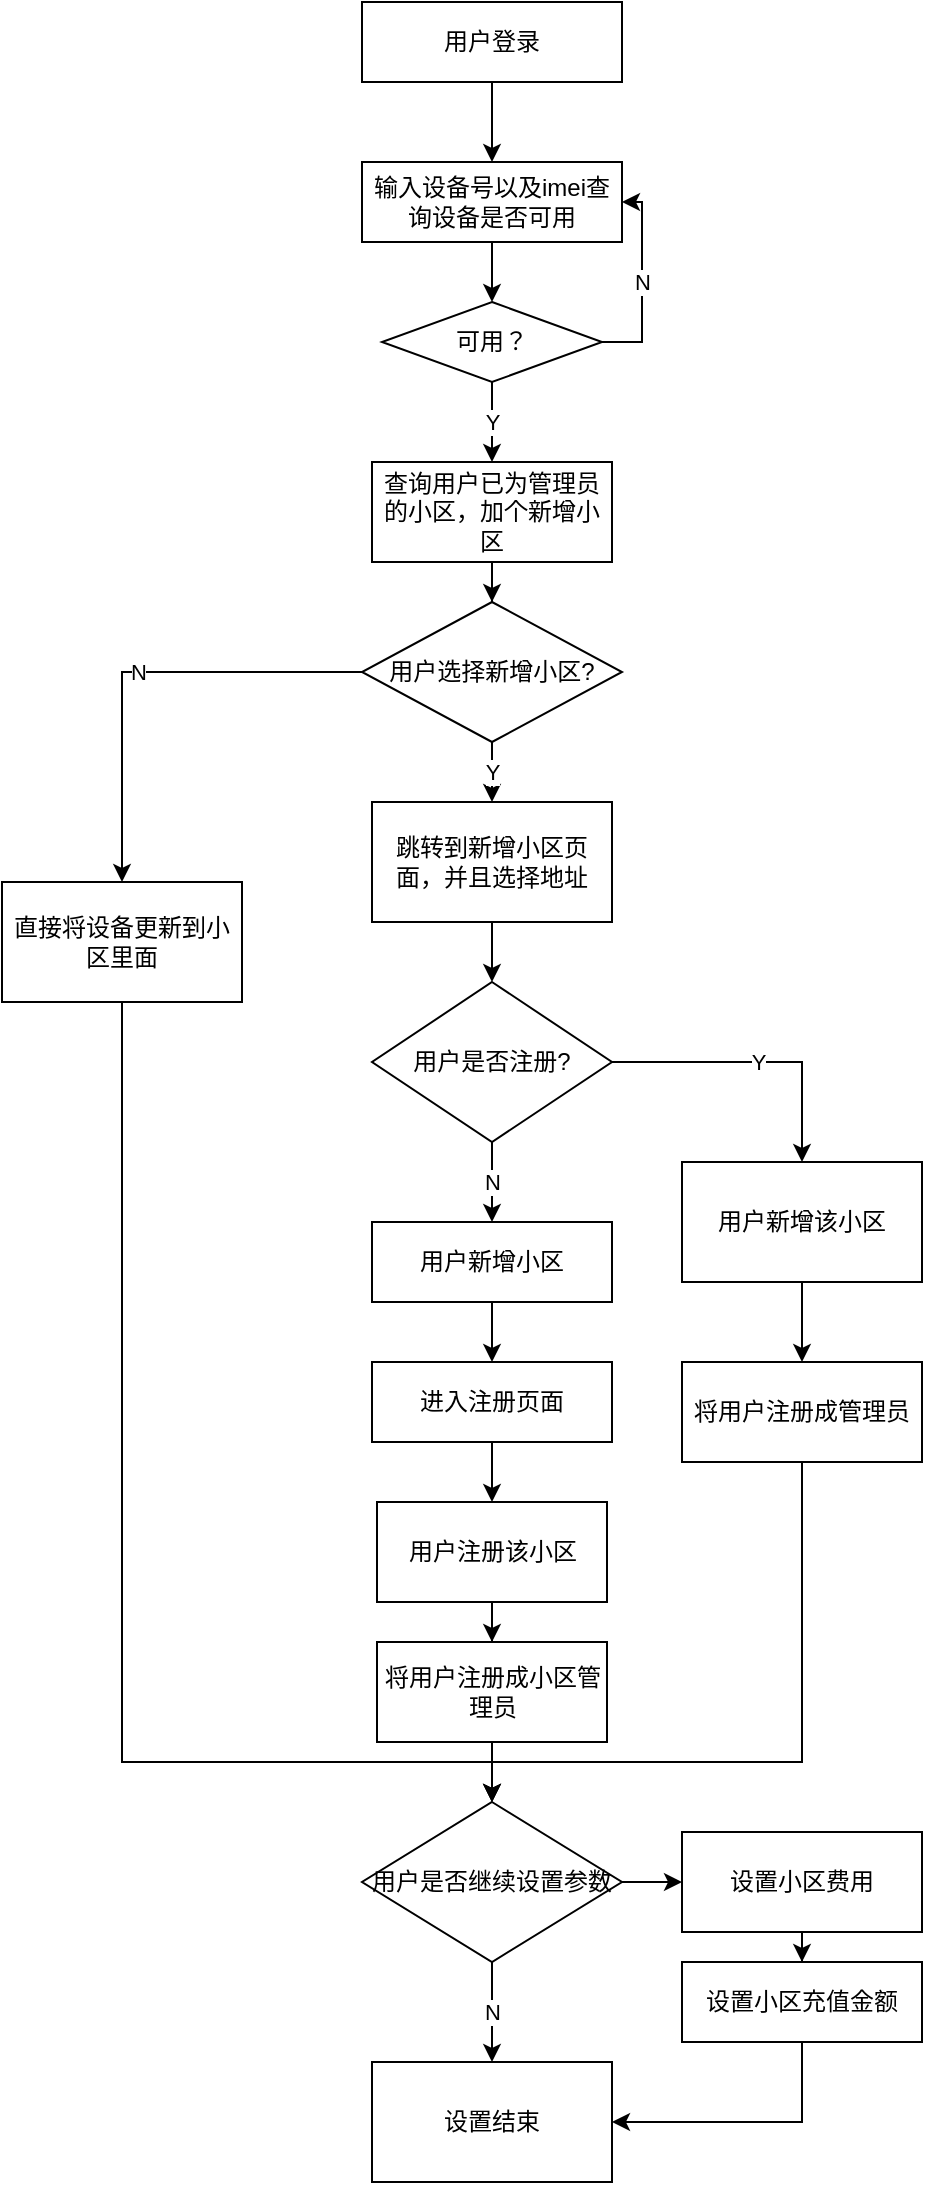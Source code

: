 <mxfile version="16.2.4" type="github">
  <diagram id="C5RBs43oDa-KdzZeNtuy" name="Page-1">
    <mxGraphModel dx="2249" dy="762" grid="1" gridSize="10" guides="1" tooltips="1" connect="1" arrows="1" fold="1" page="1" pageScale="1" pageWidth="827" pageHeight="1169" math="0" shadow="0">
      <root>
        <mxCell id="WIyWlLk6GJQsqaUBKTNV-0" />
        <mxCell id="WIyWlLk6GJQsqaUBKTNV-1" parent="WIyWlLk6GJQsqaUBKTNV-0" />
        <mxCell id="2KQM9kLEEywD0Do3GWEx-4" value="" style="edgeStyle=orthogonalEdgeStyle;rounded=0;orthogonalLoop=1;jettySize=auto;html=1;" edge="1" parent="WIyWlLk6GJQsqaUBKTNV-1" source="2KQM9kLEEywD0Do3GWEx-0" target="2KQM9kLEEywD0Do3GWEx-3">
          <mxGeometry relative="1" as="geometry" />
        </mxCell>
        <mxCell id="2KQM9kLEEywD0Do3GWEx-0" value="输入设备号以及imei查询设备是否可用" style="rounded=0;whiteSpace=wrap;html=1;" vertex="1" parent="WIyWlLk6GJQsqaUBKTNV-1">
          <mxGeometry x="120" y="120" width="130" height="40" as="geometry" />
        </mxCell>
        <mxCell id="2KQM9kLEEywD0Do3GWEx-2" style="edgeStyle=orthogonalEdgeStyle;rounded=0;orthogonalLoop=1;jettySize=auto;html=1;exitX=0.5;exitY=1;exitDx=0;exitDy=0;entryX=0.5;entryY=0;entryDx=0;entryDy=0;" edge="1" parent="WIyWlLk6GJQsqaUBKTNV-1" source="2KQM9kLEEywD0Do3GWEx-1" target="2KQM9kLEEywD0Do3GWEx-0">
          <mxGeometry relative="1" as="geometry" />
        </mxCell>
        <mxCell id="2KQM9kLEEywD0Do3GWEx-1" value="用户登录" style="rounded=0;whiteSpace=wrap;html=1;" vertex="1" parent="WIyWlLk6GJQsqaUBKTNV-1">
          <mxGeometry x="120" y="40" width="130" height="40" as="geometry" />
        </mxCell>
        <mxCell id="2KQM9kLEEywD0Do3GWEx-5" value="N" style="edgeStyle=orthogonalEdgeStyle;rounded=0;orthogonalLoop=1;jettySize=auto;html=1;exitX=1;exitY=0.5;exitDx=0;exitDy=0;entryX=1;entryY=0.5;entryDx=0;entryDy=0;" edge="1" parent="WIyWlLk6GJQsqaUBKTNV-1" source="2KQM9kLEEywD0Do3GWEx-3" target="2KQM9kLEEywD0Do3GWEx-0">
          <mxGeometry relative="1" as="geometry" />
        </mxCell>
        <mxCell id="2KQM9kLEEywD0Do3GWEx-9" value="Y" style="edgeStyle=orthogonalEdgeStyle;rounded=0;orthogonalLoop=1;jettySize=auto;html=1;exitX=0.5;exitY=1;exitDx=0;exitDy=0;entryX=0.5;entryY=0;entryDx=0;entryDy=0;" edge="1" parent="WIyWlLk6GJQsqaUBKTNV-1" source="2KQM9kLEEywD0Do3GWEx-3" target="2KQM9kLEEywD0Do3GWEx-6">
          <mxGeometry relative="1" as="geometry" />
        </mxCell>
        <mxCell id="2KQM9kLEEywD0Do3GWEx-3" value="可用？" style="rhombus;whiteSpace=wrap;html=1;rounded=0;" vertex="1" parent="WIyWlLk6GJQsqaUBKTNV-1">
          <mxGeometry x="130" y="190" width="110" height="40" as="geometry" />
        </mxCell>
        <mxCell id="2KQM9kLEEywD0Do3GWEx-11" value="" style="edgeStyle=orthogonalEdgeStyle;rounded=0;orthogonalLoop=1;jettySize=auto;html=1;" edge="1" parent="WIyWlLk6GJQsqaUBKTNV-1" source="2KQM9kLEEywD0Do3GWEx-6" target="2KQM9kLEEywD0Do3GWEx-10">
          <mxGeometry relative="1" as="geometry" />
        </mxCell>
        <mxCell id="2KQM9kLEEywD0Do3GWEx-6" value="查询用户已为管理员的小区，加个新增小区" style="rounded=0;whiteSpace=wrap;html=1;" vertex="1" parent="WIyWlLk6GJQsqaUBKTNV-1">
          <mxGeometry x="125" y="270" width="120" height="50" as="geometry" />
        </mxCell>
        <mxCell id="2KQM9kLEEywD0Do3GWEx-13" value="Y" style="edgeStyle=orthogonalEdgeStyle;rounded=0;orthogonalLoop=1;jettySize=auto;html=1;" edge="1" parent="WIyWlLk6GJQsqaUBKTNV-1" source="2KQM9kLEEywD0Do3GWEx-10" target="2KQM9kLEEywD0Do3GWEx-12">
          <mxGeometry relative="1" as="geometry" />
        </mxCell>
        <mxCell id="2KQM9kLEEywD0Do3GWEx-15" value="N" style="edgeStyle=orthogonalEdgeStyle;rounded=0;orthogonalLoop=1;jettySize=auto;html=1;" edge="1" parent="WIyWlLk6GJQsqaUBKTNV-1" source="2KQM9kLEEywD0Do3GWEx-10" target="2KQM9kLEEywD0Do3GWEx-14">
          <mxGeometry relative="1" as="geometry" />
        </mxCell>
        <mxCell id="2KQM9kLEEywD0Do3GWEx-10" value="用户选择新增小区?" style="rhombus;whiteSpace=wrap;html=1;rounded=0;" vertex="1" parent="WIyWlLk6GJQsqaUBKTNV-1">
          <mxGeometry x="120" y="340" width="130" height="70" as="geometry" />
        </mxCell>
        <mxCell id="2KQM9kLEEywD0Do3GWEx-19" value="" style="edgeStyle=orthogonalEdgeStyle;rounded=0;orthogonalLoop=1;jettySize=auto;html=1;" edge="1" parent="WIyWlLk6GJQsqaUBKTNV-1" source="2KQM9kLEEywD0Do3GWEx-12" target="2KQM9kLEEywD0Do3GWEx-18">
          <mxGeometry relative="1" as="geometry" />
        </mxCell>
        <mxCell id="2KQM9kLEEywD0Do3GWEx-12" value="跳转到新增小区页面，并且选择地址" style="whiteSpace=wrap;html=1;rounded=0;" vertex="1" parent="WIyWlLk6GJQsqaUBKTNV-1">
          <mxGeometry x="125" y="440" width="120" height="60" as="geometry" />
        </mxCell>
        <mxCell id="2KQM9kLEEywD0Do3GWEx-35" style="edgeStyle=orthogonalEdgeStyle;rounded=0;orthogonalLoop=1;jettySize=auto;html=1;exitX=0.5;exitY=1;exitDx=0;exitDy=0;entryX=0.5;entryY=0;entryDx=0;entryDy=0;" edge="1" parent="WIyWlLk6GJQsqaUBKTNV-1" source="2KQM9kLEEywD0Do3GWEx-14" target="2KQM9kLEEywD0Do3GWEx-33">
          <mxGeometry relative="1" as="geometry">
            <Array as="points">
              <mxPoint y="920" />
              <mxPoint x="185" y="920" />
            </Array>
          </mxGeometry>
        </mxCell>
        <mxCell id="2KQM9kLEEywD0Do3GWEx-14" value="直接将设备更新到小区里面" style="whiteSpace=wrap;html=1;rounded=0;" vertex="1" parent="WIyWlLk6GJQsqaUBKTNV-1">
          <mxGeometry x="-60" y="480" width="120" height="60" as="geometry" />
        </mxCell>
        <mxCell id="2KQM9kLEEywD0Do3GWEx-23" value="Y" style="edgeStyle=orthogonalEdgeStyle;rounded=0;orthogonalLoop=1;jettySize=auto;html=1;" edge="1" parent="WIyWlLk6GJQsqaUBKTNV-1" source="2KQM9kLEEywD0Do3GWEx-18" target="2KQM9kLEEywD0Do3GWEx-22">
          <mxGeometry relative="1" as="geometry" />
        </mxCell>
        <mxCell id="2KQM9kLEEywD0Do3GWEx-48" value="N" style="edgeStyle=orthogonalEdgeStyle;rounded=0;orthogonalLoop=1;jettySize=auto;html=1;exitX=0.5;exitY=1;exitDx=0;exitDy=0;entryX=0.5;entryY=0;entryDx=0;entryDy=0;" edge="1" parent="WIyWlLk6GJQsqaUBKTNV-1" source="2KQM9kLEEywD0Do3GWEx-18" target="2KQM9kLEEywD0Do3GWEx-47">
          <mxGeometry relative="1" as="geometry" />
        </mxCell>
        <mxCell id="2KQM9kLEEywD0Do3GWEx-18" value="用户是否注册?" style="rhombus;whiteSpace=wrap;html=1;rounded=0;" vertex="1" parent="WIyWlLk6GJQsqaUBKTNV-1">
          <mxGeometry x="125" y="530" width="120" height="80" as="geometry" />
        </mxCell>
        <mxCell id="2KQM9kLEEywD0Do3GWEx-25" value="" style="edgeStyle=orthogonalEdgeStyle;rounded=0;orthogonalLoop=1;jettySize=auto;html=1;" edge="1" parent="WIyWlLk6GJQsqaUBKTNV-1" source="2KQM9kLEEywD0Do3GWEx-22" target="2KQM9kLEEywD0Do3GWEx-24">
          <mxGeometry relative="1" as="geometry" />
        </mxCell>
        <mxCell id="2KQM9kLEEywD0Do3GWEx-22" value="用户新增该小区" style="whiteSpace=wrap;html=1;rounded=0;" vertex="1" parent="WIyWlLk6GJQsqaUBKTNV-1">
          <mxGeometry x="280" y="620" width="120" height="60" as="geometry" />
        </mxCell>
        <mxCell id="2KQM9kLEEywD0Do3GWEx-36" style="edgeStyle=orthogonalEdgeStyle;rounded=0;orthogonalLoop=1;jettySize=auto;html=1;exitX=0.5;exitY=1;exitDx=0;exitDy=0;entryX=0.5;entryY=0;entryDx=0;entryDy=0;" edge="1" parent="WIyWlLk6GJQsqaUBKTNV-1" source="2KQM9kLEEywD0Do3GWEx-24" target="2KQM9kLEEywD0Do3GWEx-33">
          <mxGeometry relative="1" as="geometry">
            <Array as="points">
              <mxPoint x="340" y="920" />
              <mxPoint x="185" y="920" />
            </Array>
          </mxGeometry>
        </mxCell>
        <mxCell id="2KQM9kLEEywD0Do3GWEx-24" value="将用户注册成管理员" style="whiteSpace=wrap;html=1;rounded=0;" vertex="1" parent="WIyWlLk6GJQsqaUBKTNV-1">
          <mxGeometry x="280" y="720" width="120" height="50" as="geometry" />
        </mxCell>
        <mxCell id="2KQM9kLEEywD0Do3GWEx-29" value="" style="edgeStyle=orthogonalEdgeStyle;rounded=0;orthogonalLoop=1;jettySize=auto;html=1;" edge="1" parent="WIyWlLk6GJQsqaUBKTNV-1" source="2KQM9kLEEywD0Do3GWEx-26" target="2KQM9kLEEywD0Do3GWEx-28">
          <mxGeometry relative="1" as="geometry" />
        </mxCell>
        <mxCell id="2KQM9kLEEywD0Do3GWEx-26" value="进入注册页面" style="rounded=0;whiteSpace=wrap;html=1;" vertex="1" parent="WIyWlLk6GJQsqaUBKTNV-1">
          <mxGeometry x="125" y="720" width="120" height="40" as="geometry" />
        </mxCell>
        <mxCell id="2KQM9kLEEywD0Do3GWEx-31" value="" style="edgeStyle=orthogonalEdgeStyle;rounded=0;orthogonalLoop=1;jettySize=auto;html=1;" edge="1" parent="WIyWlLk6GJQsqaUBKTNV-1" source="2KQM9kLEEywD0Do3GWEx-28" target="2KQM9kLEEywD0Do3GWEx-30">
          <mxGeometry relative="1" as="geometry" />
        </mxCell>
        <mxCell id="2KQM9kLEEywD0Do3GWEx-28" value="用户注册该小区" style="whiteSpace=wrap;html=1;rounded=0;" vertex="1" parent="WIyWlLk6GJQsqaUBKTNV-1">
          <mxGeometry x="127.5" y="790" width="115" height="50" as="geometry" />
        </mxCell>
        <mxCell id="2KQM9kLEEywD0Do3GWEx-34" value="" style="edgeStyle=orthogonalEdgeStyle;rounded=0;orthogonalLoop=1;jettySize=auto;html=1;" edge="1" parent="WIyWlLk6GJQsqaUBKTNV-1" source="2KQM9kLEEywD0Do3GWEx-30" target="2KQM9kLEEywD0Do3GWEx-33">
          <mxGeometry relative="1" as="geometry" />
        </mxCell>
        <mxCell id="2KQM9kLEEywD0Do3GWEx-30" value="将用户注册成小区管理员" style="whiteSpace=wrap;html=1;rounded=0;" vertex="1" parent="WIyWlLk6GJQsqaUBKTNV-1">
          <mxGeometry x="127.5" y="860" width="115" height="50" as="geometry" />
        </mxCell>
        <mxCell id="2KQM9kLEEywD0Do3GWEx-38" value="N" style="edgeStyle=orthogonalEdgeStyle;rounded=0;orthogonalLoop=1;jettySize=auto;html=1;" edge="1" parent="WIyWlLk6GJQsqaUBKTNV-1" source="2KQM9kLEEywD0Do3GWEx-33" target="2KQM9kLEEywD0Do3GWEx-37">
          <mxGeometry relative="1" as="geometry" />
        </mxCell>
        <mxCell id="2KQM9kLEEywD0Do3GWEx-40" value="" style="edgeStyle=orthogonalEdgeStyle;rounded=0;orthogonalLoop=1;jettySize=auto;html=1;" edge="1" parent="WIyWlLk6GJQsqaUBKTNV-1" source="2KQM9kLEEywD0Do3GWEx-33" target="2KQM9kLEEywD0Do3GWEx-39">
          <mxGeometry relative="1" as="geometry" />
        </mxCell>
        <mxCell id="2KQM9kLEEywD0Do3GWEx-33" value="用户是否继续设置参数" style="rhombus;whiteSpace=wrap;html=1;rounded=0;" vertex="1" parent="WIyWlLk6GJQsqaUBKTNV-1">
          <mxGeometry x="120" y="940" width="130" height="80" as="geometry" />
        </mxCell>
        <mxCell id="2KQM9kLEEywD0Do3GWEx-37" value="设置结束" style="rounded=0;whiteSpace=wrap;html=1;" vertex="1" parent="WIyWlLk6GJQsqaUBKTNV-1">
          <mxGeometry x="125" y="1070" width="120" height="60" as="geometry" />
        </mxCell>
        <mxCell id="2KQM9kLEEywD0Do3GWEx-43" value="" style="edgeStyle=orthogonalEdgeStyle;rounded=0;orthogonalLoop=1;jettySize=auto;html=1;" edge="1" parent="WIyWlLk6GJQsqaUBKTNV-1" source="2KQM9kLEEywD0Do3GWEx-39" target="2KQM9kLEEywD0Do3GWEx-42">
          <mxGeometry relative="1" as="geometry" />
        </mxCell>
        <mxCell id="2KQM9kLEEywD0Do3GWEx-39" value="设置小区费用" style="whiteSpace=wrap;html=1;rounded=0;" vertex="1" parent="WIyWlLk6GJQsqaUBKTNV-1">
          <mxGeometry x="280" y="955" width="120" height="50" as="geometry" />
        </mxCell>
        <mxCell id="2KQM9kLEEywD0Do3GWEx-44" style="edgeStyle=orthogonalEdgeStyle;rounded=0;orthogonalLoop=1;jettySize=auto;html=1;exitX=0.5;exitY=1;exitDx=0;exitDy=0;entryX=1;entryY=0.5;entryDx=0;entryDy=0;" edge="1" parent="WIyWlLk6GJQsqaUBKTNV-1" source="2KQM9kLEEywD0Do3GWEx-42" target="2KQM9kLEEywD0Do3GWEx-37">
          <mxGeometry relative="1" as="geometry" />
        </mxCell>
        <mxCell id="2KQM9kLEEywD0Do3GWEx-42" value="设置小区充值金额" style="whiteSpace=wrap;html=1;rounded=0;" vertex="1" parent="WIyWlLk6GJQsqaUBKTNV-1">
          <mxGeometry x="280" y="1020" width="120" height="40" as="geometry" />
        </mxCell>
        <mxCell id="2KQM9kLEEywD0Do3GWEx-49" style="edgeStyle=orthogonalEdgeStyle;rounded=0;orthogonalLoop=1;jettySize=auto;html=1;exitX=0.5;exitY=1;exitDx=0;exitDy=0;entryX=0.5;entryY=0;entryDx=0;entryDy=0;" edge="1" parent="WIyWlLk6GJQsqaUBKTNV-1" source="2KQM9kLEEywD0Do3GWEx-47" target="2KQM9kLEEywD0Do3GWEx-26">
          <mxGeometry relative="1" as="geometry" />
        </mxCell>
        <mxCell id="2KQM9kLEEywD0Do3GWEx-47" value="用户新增小区" style="rounded=0;whiteSpace=wrap;html=1;" vertex="1" parent="WIyWlLk6GJQsqaUBKTNV-1">
          <mxGeometry x="125" y="650" width="120" height="40" as="geometry" />
        </mxCell>
      </root>
    </mxGraphModel>
  </diagram>
</mxfile>
